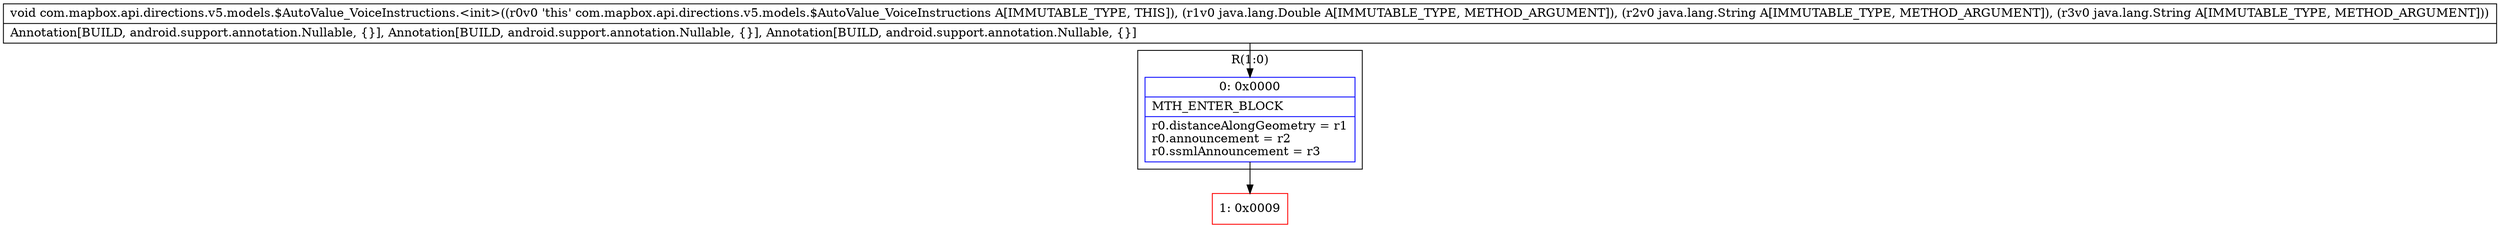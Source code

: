 digraph "CFG forcom.mapbox.api.directions.v5.models.$AutoValue_VoiceInstructions.\<init\>(Ljava\/lang\/Double;Ljava\/lang\/String;Ljava\/lang\/String;)V" {
subgraph cluster_Region_202615597 {
label = "R(1:0)";
node [shape=record,color=blue];
Node_0 [shape=record,label="{0\:\ 0x0000|MTH_ENTER_BLOCK\l|r0.distanceAlongGeometry = r1\lr0.announcement = r2\lr0.ssmlAnnouncement = r3\l}"];
}
Node_1 [shape=record,color=red,label="{1\:\ 0x0009}"];
MethodNode[shape=record,label="{void com.mapbox.api.directions.v5.models.$AutoValue_VoiceInstructions.\<init\>((r0v0 'this' com.mapbox.api.directions.v5.models.$AutoValue_VoiceInstructions A[IMMUTABLE_TYPE, THIS]), (r1v0 java.lang.Double A[IMMUTABLE_TYPE, METHOD_ARGUMENT]), (r2v0 java.lang.String A[IMMUTABLE_TYPE, METHOD_ARGUMENT]), (r3v0 java.lang.String A[IMMUTABLE_TYPE, METHOD_ARGUMENT]))  | Annotation[BUILD, android.support.annotation.Nullable, \{\}], Annotation[BUILD, android.support.annotation.Nullable, \{\}], Annotation[BUILD, android.support.annotation.Nullable, \{\}]\l}"];
MethodNode -> Node_0;
Node_0 -> Node_1;
}


